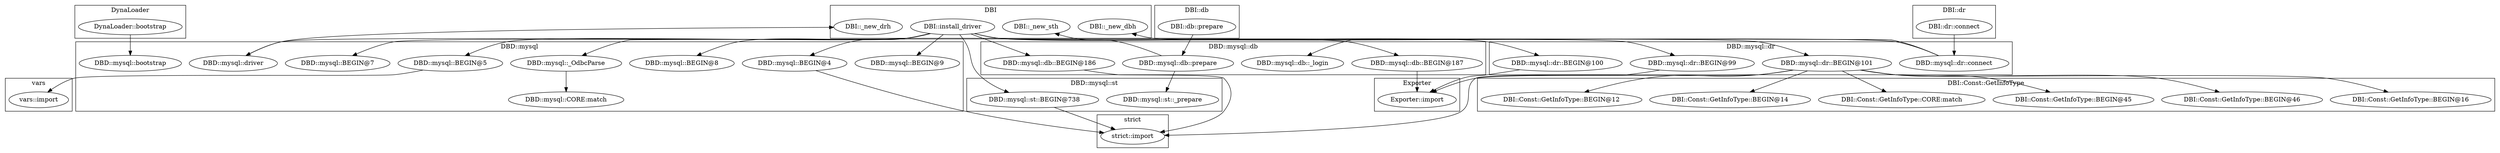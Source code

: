 digraph {
graph [overlap=false]
subgraph cluster_DynaLoader {
	label="DynaLoader";
	"DynaLoader::bootstrap";
}
subgraph cluster_DBD_mysql_dr {
	label="DBD::mysql::dr";
	"DBD::mysql::dr::BEGIN@99";
	"DBD::mysql::dr::connect";
	"DBD::mysql::dr::BEGIN@101";
	"DBD::mysql::dr::BEGIN@100";
}
subgraph cluster_DBI {
	label="DBI";
	"DBI::_new_dbh";
	"DBI::install_driver";
	"DBI::_new_sth";
	"DBI::_new_drh";
}
subgraph cluster_vars {
	label="vars";
	"vars::import";
}
subgraph cluster_strict {
	label="strict";
	"strict::import";
}
subgraph cluster_DBD_mysql {
	label="DBD::mysql";
	"DBD::mysql::_OdbcParse";
	"DBD::mysql::driver";
	"DBD::mysql::CORE:match";
	"DBD::mysql::BEGIN@4";
	"DBD::mysql::BEGIN@9";
	"DBD::mysql::BEGIN@8";
	"DBD::mysql::BEGIN@7";
	"DBD::mysql::bootstrap";
	"DBD::mysql::BEGIN@5";
}
subgraph cluster_DBI_db {
	label="DBI::db";
	"DBI::db::prepare";
}
subgraph cluster_DBI_Const_GetInfoType {
	label="DBI::Const::GetInfoType";
	"DBI::Const::GetInfoType::BEGIN@16";
	"DBI::Const::GetInfoType::BEGIN@46";
	"DBI::Const::GetInfoType::BEGIN@45";
	"DBI::Const::GetInfoType::CORE:match";
	"DBI::Const::GetInfoType::BEGIN@14";
	"DBI::Const::GetInfoType::BEGIN@12";
}
subgraph cluster_DBD_mysql_db {
	label="DBD::mysql::db";
	"DBD::mysql::db::BEGIN@187";
	"DBD::mysql::db::_login";
	"DBD::mysql::db::prepare";
	"DBD::mysql::db::BEGIN@186";
}
subgraph cluster_DBD_mysql_st {
	label="DBD::mysql::st";
	"DBD::mysql::st::BEGIN@738";
	"DBD::mysql::st::_prepare";
}
subgraph cluster_DBI_dr {
	label="DBI::dr";
	"DBI::dr::connect";
}
subgraph cluster_Exporter {
	label="Exporter";
	"Exporter::import";
}
"DBD::mysql::dr::BEGIN@101" -> "DBI::Const::GetInfoType::BEGIN@45";
"DBD::mysql::db::prepare" -> "DBD::mysql::st::_prepare";
"DBI::install_driver" -> "DBD::mysql::dr::BEGIN@101";
"DBD::mysql::dr::BEGIN@101" -> "DBI::Const::GetInfoType::BEGIN@14";
"DBD::mysql::db::prepare" -> "DBI::_new_sth";
"DBD::mysql::dr::BEGIN@101" -> "Exporter::import";
"DBD::mysql::dr::BEGIN@100" -> "Exporter::import";
"DBD::mysql::db::BEGIN@187" -> "Exporter::import";
"DBI::install_driver" -> "DBD::mysql::BEGIN@9";
"DBD::mysql::dr::BEGIN@101" -> "DBI::Const::GetInfoType::CORE:match";
"DBI::install_driver" -> "DBD::mysql::driver";
"DBI::install_driver" -> "DBD::mysql::BEGIN@7";
"DBI::install_driver" -> "DBD::mysql::db::BEGIN@187";
"DBD::mysql::dr::connect" -> "DBI::_new_dbh";
"DBI::install_driver" -> "DBD::mysql::BEGIN@4";
"DBI::db::prepare" -> "DBD::mysql::db::prepare";
"DBD::mysql::driver" -> "DBI::_new_drh";
"DynaLoader::bootstrap" -> "DBD::mysql::bootstrap";
"DBI::install_driver" -> "DBD::mysql::db::BEGIN@186";
"DBD::mysql::dr::BEGIN@101" -> "DBI::Const::GetInfoType::BEGIN@16";
"DBI::dr::connect" -> "DBD::mysql::dr::connect";
"DBI::install_driver" -> "DBD::mysql::BEGIN@8";
"DBI::install_driver" -> "DBD::mysql::dr::BEGIN@99";
"DBD::mysql::BEGIN@5" -> "vars::import";
"DBI::install_driver" -> "DBD::mysql::st::BEGIN@738";
"DBD::mysql::dr::connect" -> "DBD::mysql::db::_login";
"DBD::mysql::_OdbcParse" -> "DBD::mysql::CORE:match";
"DBI::install_driver" -> "DBD::mysql::dr::BEGIN@100";
"DBI::install_driver" -> "DBD::mysql::BEGIN@5";
"DBD::mysql::dr::BEGIN@101" -> "DBI::Const::GetInfoType::BEGIN@46";
"DBD::mysql::dr::connect" -> "DBD::mysql::_OdbcParse";
"DBD::mysql::dr::BEGIN@101" -> "DBI::Const::GetInfoType::BEGIN@12";
"DBD::mysql::dr::BEGIN@99" -> "strict::import";
"DBD::mysql::st::BEGIN@738" -> "strict::import";
"DBD::mysql::BEGIN@4" -> "strict::import";
"DBD::mysql::db::BEGIN@186" -> "strict::import";
}

